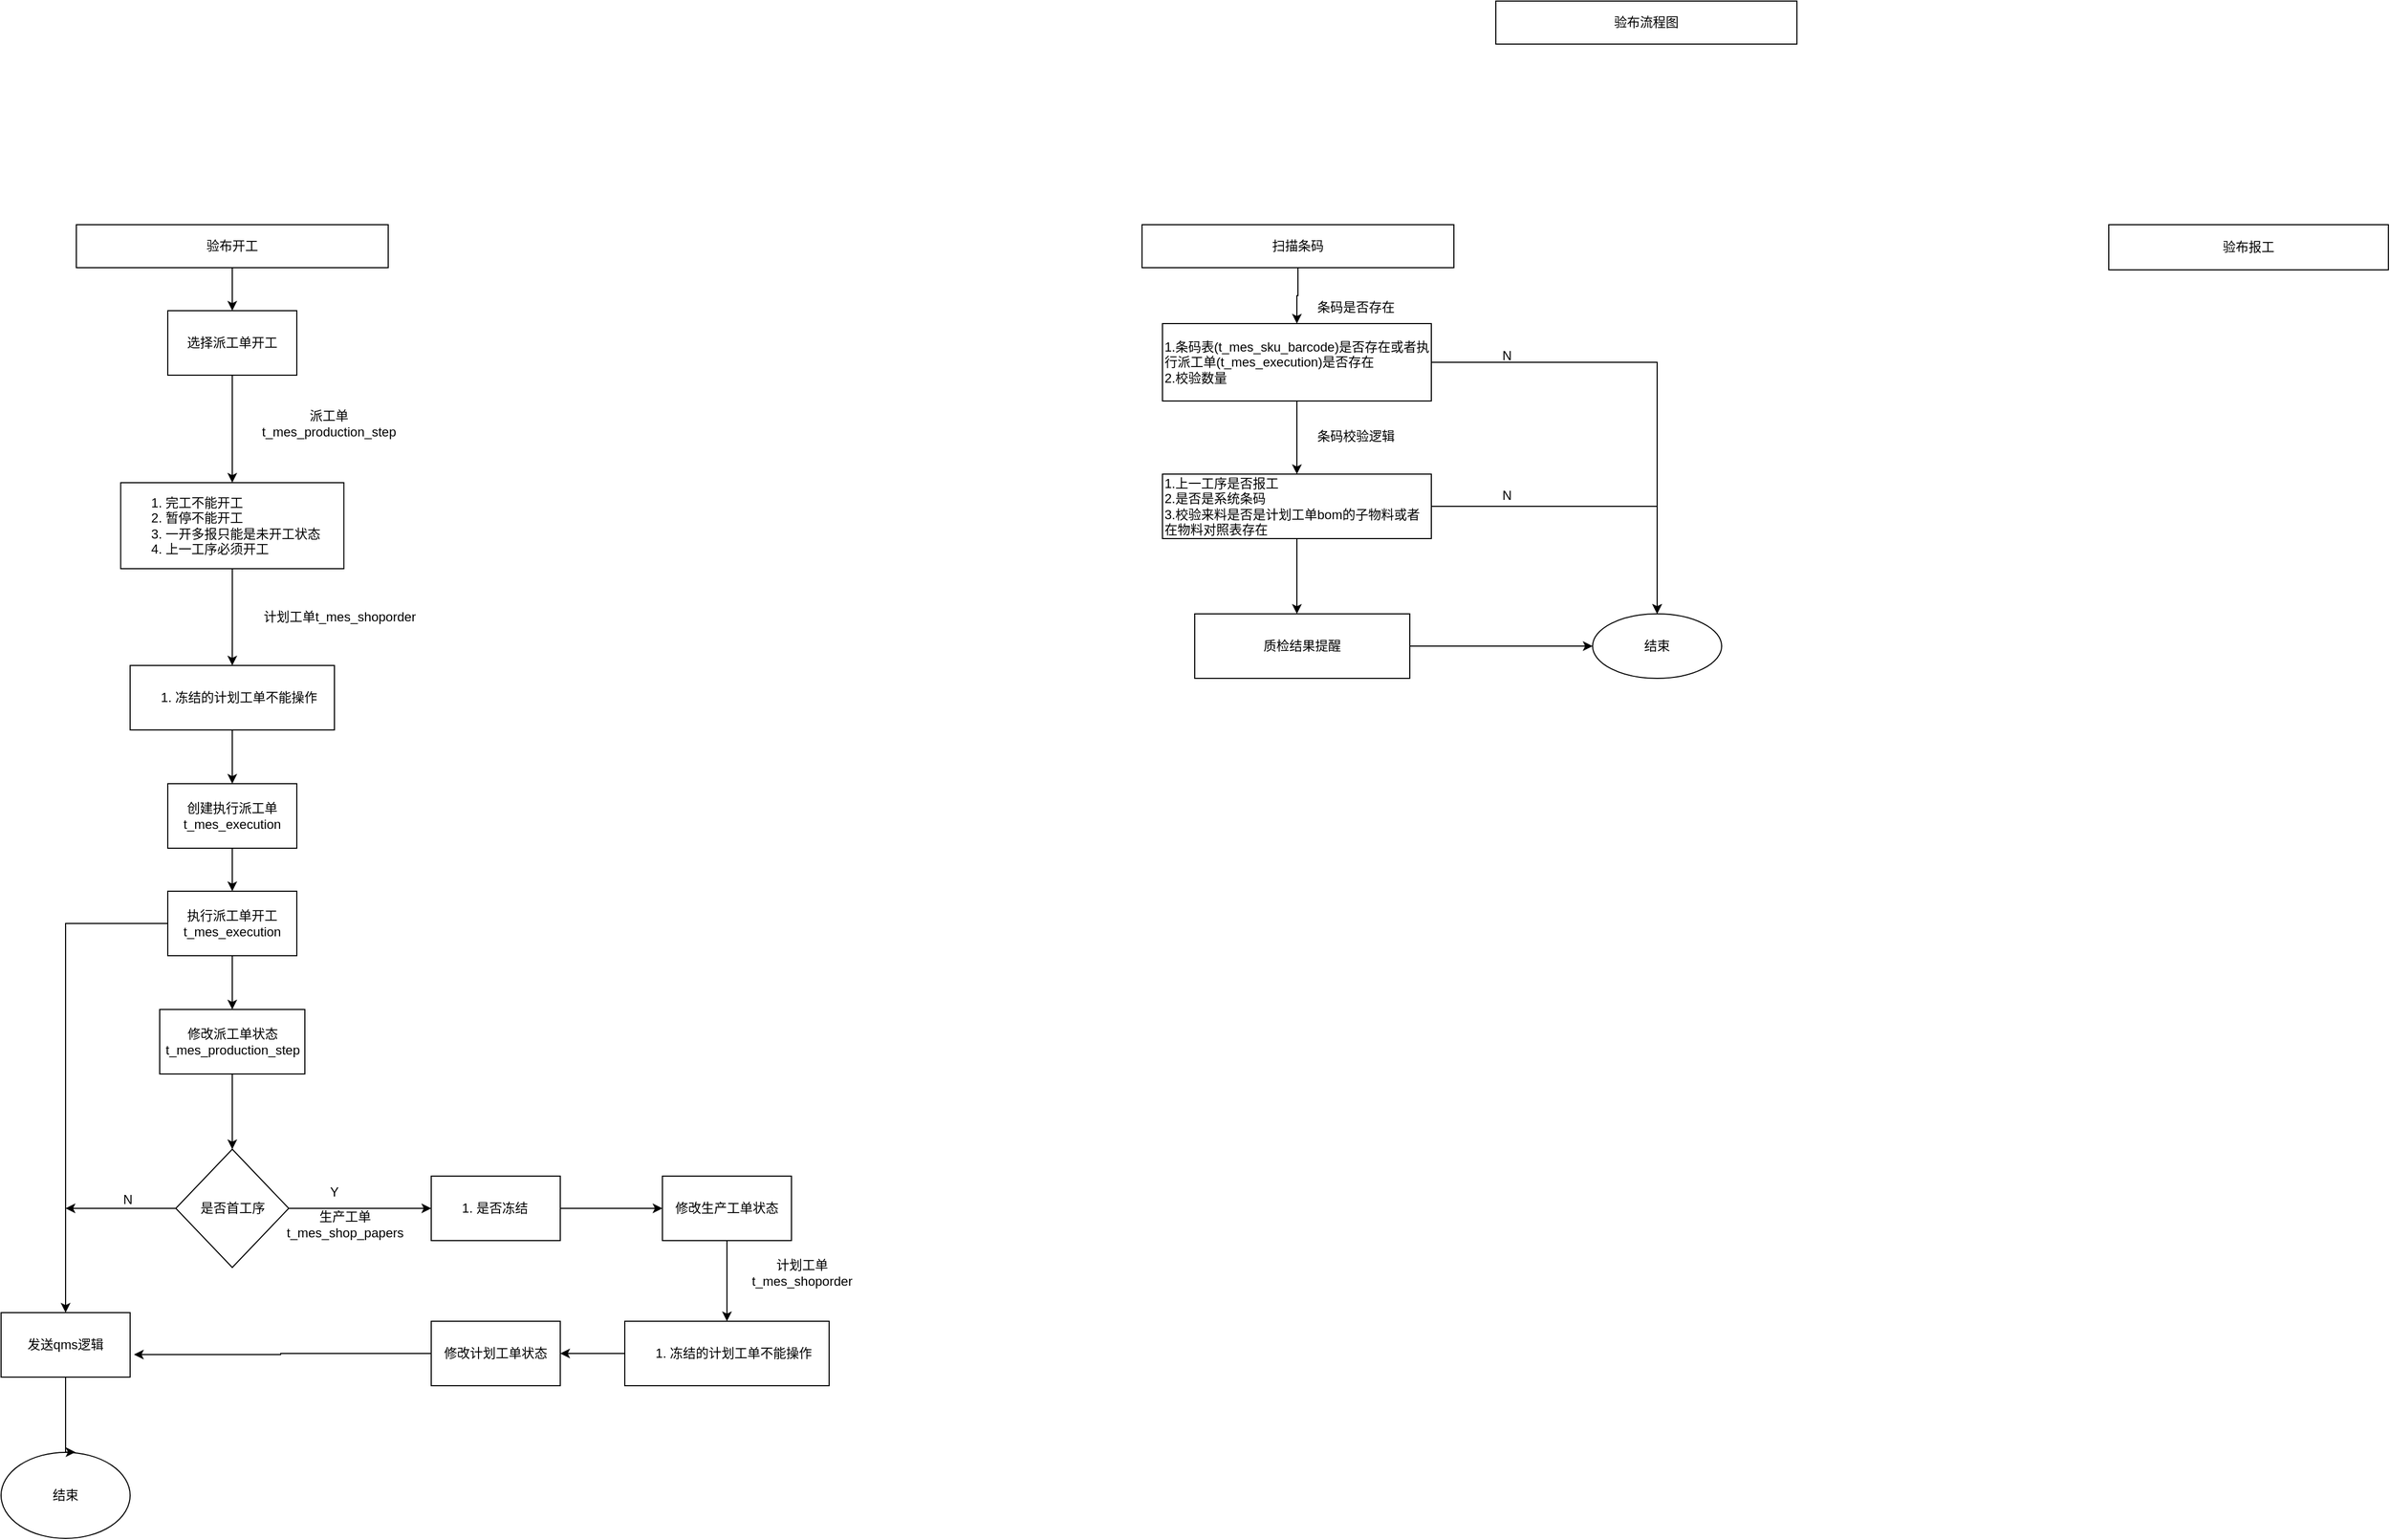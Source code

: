<mxfile version="17.2.4" type="github">
  <diagram id="GNN4CYFJk6d6bBhjBL5f" name="Page-1">
    <mxGraphModel dx="1038" dy="547" grid="1" gridSize="10" guides="1" tooltips="1" connect="1" arrows="1" fold="1" page="1" pageScale="1" pageWidth="3300" pageHeight="2339" math="0" shadow="0">
      <root>
        <mxCell id="0" />
        <mxCell id="1" parent="0" />
        <mxCell id="pT1w7B5th7WXJVg8m5GB-1" value="验布流程图" style="rounded=0;whiteSpace=wrap;html=1;" parent="1" vertex="1">
          <mxGeometry x="1510" y="20" width="280" height="40" as="geometry" />
        </mxCell>
        <mxCell id="kFctgK_35YU_g48_bW6F-10" style="edgeStyle=orthogonalEdgeStyle;rounded=0;orthogonalLoop=1;jettySize=auto;html=1;" parent="1" source="kFctgK_35YU_g48_bW6F-8" target="kFctgK_35YU_g48_bW6F-9" edge="1">
          <mxGeometry relative="1" as="geometry" />
        </mxCell>
        <mxCell id="kFctgK_35YU_g48_bW6F-8" value="验布开工" style="rounded=0;whiteSpace=wrap;html=1;" parent="1" vertex="1">
          <mxGeometry x="190" y="228" width="290" height="40" as="geometry" />
        </mxCell>
        <mxCell id="kFctgK_35YU_g48_bW6F-26" style="edgeStyle=orthogonalEdgeStyle;rounded=0;orthogonalLoop=1;jettySize=auto;html=1;entryX=0.5;entryY=0;entryDx=0;entryDy=0;fontSize=12;" parent="1" source="kFctgK_35YU_g48_bW6F-9" target="kFctgK_35YU_g48_bW6F-11" edge="1">
          <mxGeometry relative="1" as="geometry" />
        </mxCell>
        <mxCell id="kFctgK_35YU_g48_bW6F-9" value="选择派工单开工" style="rounded=0;whiteSpace=wrap;html=1;" parent="1" vertex="1">
          <mxGeometry x="275" y="308" width="120" height="60" as="geometry" />
        </mxCell>
        <mxCell id="kFctgK_35YU_g48_bW6F-38" style="edgeStyle=orthogonalEdgeStyle;rounded=0;orthogonalLoop=1;jettySize=auto;html=1;entryX=0.5;entryY=0;entryDx=0;entryDy=0;fontSize=12;" parent="1" source="kFctgK_35YU_g48_bW6F-11" target="kFctgK_35YU_g48_bW6F-30" edge="1">
          <mxGeometry relative="1" as="geometry" />
        </mxCell>
        <mxCell id="kFctgK_35YU_g48_bW6F-11" value="&lt;ol&gt;&lt;li&gt;完工不能开工&lt;/li&gt;&lt;li&gt;暂停不能开工&lt;/li&gt;&lt;li&gt;一开多报只能是未开工状态&lt;/li&gt;&lt;li&gt;上一工序必须开工&lt;/li&gt;&lt;/ol&gt;" style="whiteSpace=wrap;html=1;rounded=0;align=left;" parent="1" vertex="1">
          <mxGeometry x="231.25" y="468" width="207.5" height="80" as="geometry" />
        </mxCell>
        <mxCell id="kFctgK_35YU_g48_bW6F-27" value="派工单t_mes_production_step" style="text;html=1;strokeColor=none;fillColor=none;align=center;verticalAlign=middle;whiteSpace=wrap;rounded=0;fontSize=12;" parent="1" vertex="1">
          <mxGeometry x="350" y="398" width="150" height="30" as="geometry" />
        </mxCell>
        <mxCell id="kFctgK_35YU_g48_bW6F-51" style="edgeStyle=orthogonalEdgeStyle;rounded=0;orthogonalLoop=1;jettySize=auto;html=1;entryX=0.5;entryY=0;entryDx=0;entryDy=0;fontSize=12;" parent="1" source="kFctgK_35YU_g48_bW6F-30" target="kFctgK_35YU_g48_bW6F-48" edge="1">
          <mxGeometry relative="1" as="geometry" />
        </mxCell>
        <mxCell id="kFctgK_35YU_g48_bW6F-30" value="&lt;ol&gt;&lt;li&gt;冻结的计划工单不能操作&lt;/li&gt;&lt;/ol&gt;" style="rounded=0;whiteSpace=wrap;html=1;fontSize=12;align=left;" parent="1" vertex="1">
          <mxGeometry x="240" y="638" width="190" height="60" as="geometry" />
        </mxCell>
        <mxCell id="kFctgK_35YU_g48_bW6F-31" value="计划工单t_mes_shoporder" style="text;html=1;strokeColor=none;fillColor=none;align=center;verticalAlign=middle;whiteSpace=wrap;rounded=0;fontSize=12;" parent="1" vertex="1">
          <mxGeometry x="350" y="578" width="170" height="30" as="geometry" />
        </mxCell>
        <mxCell id="kFctgK_35YU_g48_bW6F-46" value="" style="edgeStyle=orthogonalEdgeStyle;rounded=0;orthogonalLoop=1;jettySize=auto;html=1;fontSize=12;" parent="1" source="kFctgK_35YU_g48_bW6F-40" target="kFctgK_35YU_g48_bW6F-45" edge="1">
          <mxGeometry relative="1" as="geometry" />
        </mxCell>
        <mxCell id="h5tMKtzCHaiqqiSPeNIe-5" style="edgeStyle=orthogonalEdgeStyle;rounded=0;orthogonalLoop=1;jettySize=auto;html=1;" edge="1" parent="1" source="kFctgK_35YU_g48_bW6F-40">
          <mxGeometry relative="1" as="geometry">
            <mxPoint x="180" y="1143" as="targetPoint" />
          </mxGeometry>
        </mxCell>
        <mxCell id="kFctgK_35YU_g48_bW6F-40" value="是否首工序" style="rhombus;whiteSpace=wrap;html=1;fontSize=12;" parent="1" vertex="1">
          <mxGeometry x="282.5" y="1088" width="105" height="110" as="geometry" />
        </mxCell>
        <mxCell id="kFctgK_35YU_g48_bW6F-43" value="N" style="text;html=1;strokeColor=none;fillColor=none;align=center;verticalAlign=middle;whiteSpace=wrap;rounded=0;fontSize=12;" parent="1" vertex="1">
          <mxGeometry x="207.5" y="1120" width="60" height="30" as="geometry" />
        </mxCell>
        <mxCell id="kFctgK_35YU_g48_bW6F-68" value="" style="edgeStyle=orthogonalEdgeStyle;rounded=0;orthogonalLoop=1;jettySize=auto;html=1;fontSize=12;" parent="1" source="kFctgK_35YU_g48_bW6F-45" target="kFctgK_35YU_g48_bW6F-67" edge="1">
          <mxGeometry relative="1" as="geometry" />
        </mxCell>
        <mxCell id="kFctgK_35YU_g48_bW6F-45" value="&lt;ol&gt;&lt;li&gt;是否冻结&lt;/li&gt;&lt;/ol&gt;" style="whiteSpace=wrap;html=1;align=left;" parent="1" vertex="1">
          <mxGeometry x="520" y="1113" width="120" height="60" as="geometry" />
        </mxCell>
        <mxCell id="kFctgK_35YU_g48_bW6F-52" style="edgeStyle=orthogonalEdgeStyle;rounded=0;orthogonalLoop=1;jettySize=auto;html=1;entryX=0.5;entryY=0;entryDx=0;entryDy=0;fontSize=12;" parent="1" source="kFctgK_35YU_g48_bW6F-48" target="kFctgK_35YU_g48_bW6F-49" edge="1">
          <mxGeometry relative="1" as="geometry" />
        </mxCell>
        <mxCell id="kFctgK_35YU_g48_bW6F-48" value="创建执行派工单t_mes_execution" style="rounded=0;whiteSpace=wrap;html=1;fontSize=12;" parent="1" vertex="1">
          <mxGeometry x="275" y="748" width="120" height="60" as="geometry" />
        </mxCell>
        <mxCell id="kFctgK_35YU_g48_bW6F-53" style="edgeStyle=orthogonalEdgeStyle;rounded=0;orthogonalLoop=1;jettySize=auto;html=1;entryX=0.5;entryY=0;entryDx=0;entryDy=0;fontSize=12;" parent="1" source="kFctgK_35YU_g48_bW6F-49" target="kFctgK_35YU_g48_bW6F-50" edge="1">
          <mxGeometry relative="1" as="geometry" />
        </mxCell>
        <mxCell id="h5tMKtzCHaiqqiSPeNIe-6" style="edgeStyle=orthogonalEdgeStyle;rounded=0;orthogonalLoop=1;jettySize=auto;html=1;entryX=0.5;entryY=0;entryDx=0;entryDy=0;" edge="1" parent="1" source="kFctgK_35YU_g48_bW6F-49" target="h5tMKtzCHaiqqiSPeNIe-2">
          <mxGeometry relative="1" as="geometry" />
        </mxCell>
        <mxCell id="kFctgK_35YU_g48_bW6F-49" value="执行派工单开工t_mes_execution" style="rounded=0;whiteSpace=wrap;html=1;fontSize=12;" parent="1" vertex="1">
          <mxGeometry x="275" y="848" width="120" height="60" as="geometry" />
        </mxCell>
        <mxCell id="kFctgK_35YU_g48_bW6F-54" style="edgeStyle=orthogonalEdgeStyle;rounded=0;orthogonalLoop=1;jettySize=auto;html=1;entryX=0.5;entryY=0;entryDx=0;entryDy=0;fontSize=12;" parent="1" source="kFctgK_35YU_g48_bW6F-50" target="kFctgK_35YU_g48_bW6F-40" edge="1">
          <mxGeometry relative="1" as="geometry" />
        </mxCell>
        <mxCell id="kFctgK_35YU_g48_bW6F-50" value="修改派工单状态t_mes_production_step" style="rounded=0;whiteSpace=wrap;html=1;fontSize=12;" parent="1" vertex="1">
          <mxGeometry x="267.5" y="958" width="135" height="60" as="geometry" />
        </mxCell>
        <mxCell id="kFctgK_35YU_g48_bW6F-55" value="Y" style="text;html=1;strokeColor=none;fillColor=none;align=center;verticalAlign=middle;whiteSpace=wrap;rounded=0;fontSize=12;" parent="1" vertex="1">
          <mxGeometry x="400" y="1113" width="60" height="30" as="geometry" />
        </mxCell>
        <mxCell id="kFctgK_35YU_g48_bW6F-57" value="生产工单t_mes_shop_papers" style="text;html=1;strokeColor=none;fillColor=none;align=center;verticalAlign=middle;whiteSpace=wrap;rounded=0;fontSize=12;" parent="1" vertex="1">
          <mxGeometry x="410" y="1143" width="60" height="30" as="geometry" />
        </mxCell>
        <mxCell id="kFctgK_35YU_g48_bW6F-61" value="计划工单t_mes_shoporder" style="text;html=1;strokeColor=none;fillColor=none;align=center;verticalAlign=middle;whiteSpace=wrap;rounded=0;fontSize=12;" parent="1" vertex="1">
          <mxGeometry x="800" y="1188" width="130" height="30" as="geometry" />
        </mxCell>
        <mxCell id="kFctgK_35YU_g48_bW6F-71" value="" style="edgeStyle=orthogonalEdgeStyle;rounded=0;orthogonalLoop=1;jettySize=auto;html=1;fontSize=12;" parent="1" source="kFctgK_35YU_g48_bW6F-62" target="kFctgK_35YU_g48_bW6F-70" edge="1">
          <mxGeometry relative="1" as="geometry" />
        </mxCell>
        <mxCell id="kFctgK_35YU_g48_bW6F-62" value="&lt;ol&gt;&lt;li&gt;冻结的计划工单不能操作&lt;/li&gt;&lt;/ol&gt;" style="rounded=0;whiteSpace=wrap;html=1;fontSize=12;align=left;" parent="1" vertex="1">
          <mxGeometry x="700" y="1248" width="190" height="60" as="geometry" />
        </mxCell>
        <mxCell id="kFctgK_35YU_g48_bW6F-69" style="edgeStyle=orthogonalEdgeStyle;rounded=0;orthogonalLoop=1;jettySize=auto;html=1;fontSize=12;" parent="1" source="kFctgK_35YU_g48_bW6F-67" target="kFctgK_35YU_g48_bW6F-62" edge="1">
          <mxGeometry relative="1" as="geometry" />
        </mxCell>
        <mxCell id="kFctgK_35YU_g48_bW6F-67" value="修改生产工单状态" style="whiteSpace=wrap;html=1;align=center;" parent="1" vertex="1">
          <mxGeometry x="735" y="1113" width="120" height="60" as="geometry" />
        </mxCell>
        <mxCell id="kFctgK_35YU_g48_bW6F-72" value="" style="edgeStyle=orthogonalEdgeStyle;rounded=0;orthogonalLoop=1;jettySize=auto;html=1;fontSize=12;entryX=1.03;entryY=0.65;entryDx=0;entryDy=0;entryPerimeter=0;" parent="1" source="kFctgK_35YU_g48_bW6F-70" edge="1" target="h5tMKtzCHaiqqiSPeNIe-2">
          <mxGeometry relative="1" as="geometry">
            <mxPoint x="395" y="1278" as="targetPoint" />
          </mxGeometry>
        </mxCell>
        <mxCell id="kFctgK_35YU_g48_bW6F-70" value="&lt;span style=&quot;&quot;&gt;修改计划工单状态&lt;/span&gt;" style="whiteSpace=wrap;html=1;align=center;rounded=0;" parent="1" vertex="1">
          <mxGeometry x="520" y="1248" width="120" height="60" as="geometry" />
        </mxCell>
        <mxCell id="kFctgK_35YU_g48_bW6F-77" value="" style="edgeStyle=orthogonalEdgeStyle;rounded=0;orthogonalLoop=1;jettySize=auto;html=1;fontSize=12;" parent="1" source="kFctgK_35YU_g48_bW6F-75" target="kFctgK_35YU_g48_bW6F-76" edge="1">
          <mxGeometry relative="1" as="geometry" />
        </mxCell>
        <mxCell id="kFctgK_35YU_g48_bW6F-75" value="扫描条码" style="rounded=0;whiteSpace=wrap;html=1;" parent="1" vertex="1">
          <mxGeometry x="1181" y="228" width="290" height="40" as="geometry" />
        </mxCell>
        <mxCell id="wgyJGO9GoF8b9pTpWTGy-1" style="edgeStyle=orthogonalEdgeStyle;rounded=0;orthogonalLoop=1;jettySize=auto;html=1;" parent="1" source="kFctgK_35YU_g48_bW6F-76" edge="1">
          <mxGeometry relative="1" as="geometry">
            <mxPoint x="1325" y="460" as="targetPoint" />
          </mxGeometry>
        </mxCell>
        <mxCell id="wgyJGO9GoF8b9pTpWTGy-12" style="edgeStyle=orthogonalEdgeStyle;rounded=0;orthogonalLoop=1;jettySize=auto;html=1;entryX=0.5;entryY=0;entryDx=0;entryDy=0;" parent="1" source="kFctgK_35YU_g48_bW6F-76" target="wgyJGO9GoF8b9pTpWTGy-6" edge="1">
          <mxGeometry relative="1" as="geometry" />
        </mxCell>
        <mxCell id="kFctgK_35YU_g48_bW6F-76" value="1.条码表(t_mes_sku_barcode)是否存在或者执行派工单(t_mes_execution)是否存在&lt;br&gt;2.校验数量" style="whiteSpace=wrap;html=1;rounded=0;align=left;" parent="1" vertex="1">
          <mxGeometry x="1200" y="320" width="250" height="72" as="geometry" />
        </mxCell>
        <mxCell id="kFctgK_35YU_g48_bW6F-79" value="条码是否存在" style="text;html=1;strokeColor=none;fillColor=none;align=center;verticalAlign=middle;whiteSpace=wrap;rounded=0;fontSize=12;" parent="1" vertex="1">
          <mxGeometry x="1310" y="290" width="140" height="30" as="geometry" />
        </mxCell>
        <mxCell id="wgyJGO9GoF8b9pTpWTGy-4" style="edgeStyle=orthogonalEdgeStyle;rounded=0;orthogonalLoop=1;jettySize=auto;html=1;" parent="1" source="wgyJGO9GoF8b9pTpWTGy-2" edge="1">
          <mxGeometry relative="1" as="geometry">
            <mxPoint x="1325" y="590.0" as="targetPoint" />
          </mxGeometry>
        </mxCell>
        <mxCell id="wgyJGO9GoF8b9pTpWTGy-14" style="edgeStyle=orthogonalEdgeStyle;rounded=0;orthogonalLoop=1;jettySize=auto;html=1;" parent="1" source="wgyJGO9GoF8b9pTpWTGy-2" target="wgyJGO9GoF8b9pTpWTGy-6" edge="1">
          <mxGeometry relative="1" as="geometry" />
        </mxCell>
        <mxCell id="wgyJGO9GoF8b9pTpWTGy-2" value="1.上一工序是否报工&lt;br&gt;2.是否是系统条码&lt;br&gt;3.校验来料是否是计划工单bom的子物料或者在物料对照表存在" style="rounded=0;whiteSpace=wrap;html=1;align=left;" parent="1" vertex="1">
          <mxGeometry x="1200" y="460" width="250" height="60" as="geometry" />
        </mxCell>
        <mxCell id="wgyJGO9GoF8b9pTpWTGy-3" value="条码校验逻辑" style="text;html=1;strokeColor=none;fillColor=none;align=center;verticalAlign=middle;whiteSpace=wrap;rounded=0;fontSize=12;" parent="1" vertex="1">
          <mxGeometry x="1310" y="410" width="140" height="30" as="geometry" />
        </mxCell>
        <mxCell id="wgyJGO9GoF8b9pTpWTGy-7" value="" style="edgeStyle=orthogonalEdgeStyle;rounded=0;orthogonalLoop=1;jettySize=auto;html=1;" parent="1" source="wgyJGO9GoF8b9pTpWTGy-5" target="wgyJGO9GoF8b9pTpWTGy-6" edge="1">
          <mxGeometry relative="1" as="geometry" />
        </mxCell>
        <mxCell id="wgyJGO9GoF8b9pTpWTGy-5" value="质检结果提醒" style="rounded=0;whiteSpace=wrap;html=1;" parent="1" vertex="1">
          <mxGeometry x="1230" y="590" width="200" height="60" as="geometry" />
        </mxCell>
        <mxCell id="wgyJGO9GoF8b9pTpWTGy-6" value="结束" style="ellipse;whiteSpace=wrap;html=1;rounded=0;" parent="1" vertex="1">
          <mxGeometry x="1600" y="590" width="120" height="60" as="geometry" />
        </mxCell>
        <mxCell id="wgyJGO9GoF8b9pTpWTGy-8" value="结束" style="ellipse;whiteSpace=wrap;html=1;" parent="1" vertex="1">
          <mxGeometry x="120" y="1370" width="120" height="80" as="geometry" />
        </mxCell>
        <mxCell id="wgyJGO9GoF8b9pTpWTGy-9" value="验布报工" style="rounded=0;whiteSpace=wrap;html=1;" parent="1" vertex="1">
          <mxGeometry x="2080" y="228" width="260" height="42" as="geometry" />
        </mxCell>
        <mxCell id="wgyJGO9GoF8b9pTpWTGy-13" value="N" style="text;html=1;align=center;verticalAlign=middle;resizable=0;points=[];autosize=1;strokeColor=none;fillColor=none;" parent="1" vertex="1">
          <mxGeometry x="1510" y="340" width="20" height="20" as="geometry" />
        </mxCell>
        <mxCell id="wgyJGO9GoF8b9pTpWTGy-15" value="N" style="text;html=1;align=center;verticalAlign=middle;resizable=0;points=[];autosize=1;strokeColor=none;fillColor=none;" parent="1" vertex="1">
          <mxGeometry x="1510" y="470" width="20" height="20" as="geometry" />
        </mxCell>
        <mxCell id="h5tMKtzCHaiqqiSPeNIe-4" style="edgeStyle=orthogonalEdgeStyle;rounded=0;orthogonalLoop=1;jettySize=auto;html=1;entryX=0.576;entryY=-0.003;entryDx=0;entryDy=0;entryPerimeter=0;" edge="1" parent="1" source="h5tMKtzCHaiqqiSPeNIe-2" target="wgyJGO9GoF8b9pTpWTGy-8">
          <mxGeometry relative="1" as="geometry">
            <Array as="points">
              <mxPoint x="180" y="1370" />
            </Array>
          </mxGeometry>
        </mxCell>
        <mxCell id="h5tMKtzCHaiqqiSPeNIe-2" value="发送qms逻辑" style="rounded=0;whiteSpace=wrap;html=1;" vertex="1" parent="1">
          <mxGeometry x="120" y="1240" width="120" height="60" as="geometry" />
        </mxCell>
      </root>
    </mxGraphModel>
  </diagram>
</mxfile>
